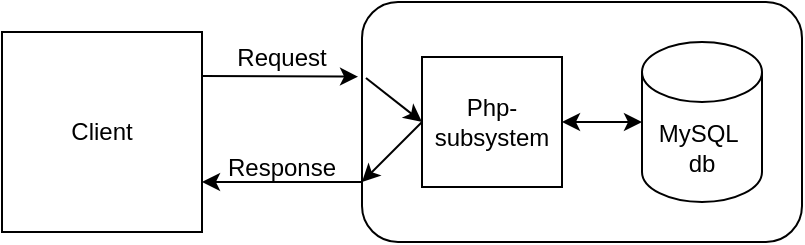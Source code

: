 <mxfile version="14.5.6" type="github">
  <diagram id="C5RBs43oDa-KdzZeNtuy" name="Page-1">
    <mxGraphModel dx="1022" dy="437" grid="1" gridSize="10" guides="1" tooltips="1" connect="1" arrows="1" fold="1" page="1" pageScale="1" pageWidth="827" pageHeight="1169" math="0" shadow="0">
      <root>
        <mxCell id="WIyWlLk6GJQsqaUBKTNV-0" />
        <mxCell id="WIyWlLk6GJQsqaUBKTNV-1" parent="WIyWlLk6GJQsqaUBKTNV-0" />
        <mxCell id="P4minmR85VRvg2Dq-jQx-0" value="Client" style="rounded=0;whiteSpace=wrap;html=1;" vertex="1" parent="WIyWlLk6GJQsqaUBKTNV-1">
          <mxGeometry x="80" y="145" width="100" height="100" as="geometry" />
        </mxCell>
        <mxCell id="P4minmR85VRvg2Dq-jQx-1" value="" style="endArrow=classic;html=1;entryX=-0.009;entryY=0.311;entryDx=0;entryDy=0;entryPerimeter=0;" edge="1" parent="WIyWlLk6GJQsqaUBKTNV-1" target="P4minmR85VRvg2Dq-jQx-3">
          <mxGeometry width="50" height="50" relative="1" as="geometry">
            <mxPoint x="180" y="167" as="sourcePoint" />
            <mxPoint x="230" y="70" as="targetPoint" />
          </mxGeometry>
        </mxCell>
        <mxCell id="P4minmR85VRvg2Dq-jQx-3" value="" style="rounded=1;whiteSpace=wrap;html=1;" vertex="1" parent="WIyWlLk6GJQsqaUBKTNV-1">
          <mxGeometry x="260" y="130" width="220" height="120" as="geometry" />
        </mxCell>
        <mxCell id="P4minmR85VRvg2Dq-jQx-5" value="Php-subsystem" style="rounded=0;whiteSpace=wrap;html=1;" vertex="1" parent="WIyWlLk6GJQsqaUBKTNV-1">
          <mxGeometry x="290" y="157.5" width="70" height="65" as="geometry" />
        </mxCell>
        <mxCell id="P4minmR85VRvg2Dq-jQx-6" value="Request" style="text;html=1;strokeColor=none;fillColor=none;align=center;verticalAlign=middle;whiteSpace=wrap;rounded=0;" vertex="1" parent="WIyWlLk6GJQsqaUBKTNV-1">
          <mxGeometry x="200" y="150" width="40" height="15" as="geometry" />
        </mxCell>
        <mxCell id="P4minmR85VRvg2Dq-jQx-8" value="Response" style="text;html=1;strokeColor=none;fillColor=none;align=center;verticalAlign=middle;whiteSpace=wrap;rounded=0;" vertex="1" parent="WIyWlLk6GJQsqaUBKTNV-1">
          <mxGeometry x="200" y="202.5" width="40" height="20" as="geometry" />
        </mxCell>
        <mxCell id="P4minmR85VRvg2Dq-jQx-9" value="" style="endArrow=classic;html=1;entryX=1;entryY=0.75;entryDx=0;entryDy=0;exitX=0;exitY=0.75;exitDx=0;exitDy=0;" edge="1" parent="WIyWlLk6GJQsqaUBKTNV-1" source="P4minmR85VRvg2Dq-jQx-3" target="P4minmR85VRvg2Dq-jQx-0">
          <mxGeometry width="50" height="50" relative="1" as="geometry">
            <mxPoint x="240" y="240" as="sourcePoint" />
            <mxPoint x="266.09" y="175.36" as="targetPoint" />
          </mxGeometry>
        </mxCell>
        <mxCell id="P4minmR85VRvg2Dq-jQx-11" value="" style="endArrow=classic;html=1;exitX=0.009;exitY=0.317;exitDx=0;exitDy=0;exitPerimeter=0;entryX=0;entryY=0.5;entryDx=0;entryDy=0;" edge="1" parent="WIyWlLk6GJQsqaUBKTNV-1" source="P4minmR85VRvg2Dq-jQx-3" target="P4minmR85VRvg2Dq-jQx-5">
          <mxGeometry width="50" height="50" relative="1" as="geometry">
            <mxPoint x="390" y="250" as="sourcePoint" />
            <mxPoint x="440" y="200" as="targetPoint" />
          </mxGeometry>
        </mxCell>
        <mxCell id="P4minmR85VRvg2Dq-jQx-13" value="MySQL&amp;nbsp;&lt;br&gt;db" style="shape=cylinder3;whiteSpace=wrap;html=1;boundedLbl=1;backgroundOutline=1;size=15;" vertex="1" parent="WIyWlLk6GJQsqaUBKTNV-1">
          <mxGeometry x="400" y="150" width="60" height="80" as="geometry" />
        </mxCell>
        <mxCell id="P4minmR85VRvg2Dq-jQx-14" value="" style="endArrow=classic;startArrow=classic;html=1;exitX=1;exitY=0.5;exitDx=0;exitDy=0;entryX=0;entryY=0.5;entryDx=0;entryDy=0;entryPerimeter=0;" edge="1" parent="WIyWlLk6GJQsqaUBKTNV-1" source="P4minmR85VRvg2Dq-jQx-5" target="P4minmR85VRvg2Dq-jQx-13">
          <mxGeometry width="50" height="50" relative="1" as="geometry">
            <mxPoint x="390" y="240" as="sourcePoint" />
            <mxPoint x="440" y="190" as="targetPoint" />
          </mxGeometry>
        </mxCell>
        <mxCell id="P4minmR85VRvg2Dq-jQx-15" value="" style="endArrow=classic;html=1;exitX=0;exitY=0.5;exitDx=0;exitDy=0;entryX=0;entryY=0.75;entryDx=0;entryDy=0;" edge="1" parent="WIyWlLk6GJQsqaUBKTNV-1" source="P4minmR85VRvg2Dq-jQx-5" target="P4minmR85VRvg2Dq-jQx-3">
          <mxGeometry width="50" height="50" relative="1" as="geometry">
            <mxPoint x="390" y="240" as="sourcePoint" />
            <mxPoint x="440" y="190" as="targetPoint" />
          </mxGeometry>
        </mxCell>
      </root>
    </mxGraphModel>
  </diagram>
</mxfile>
